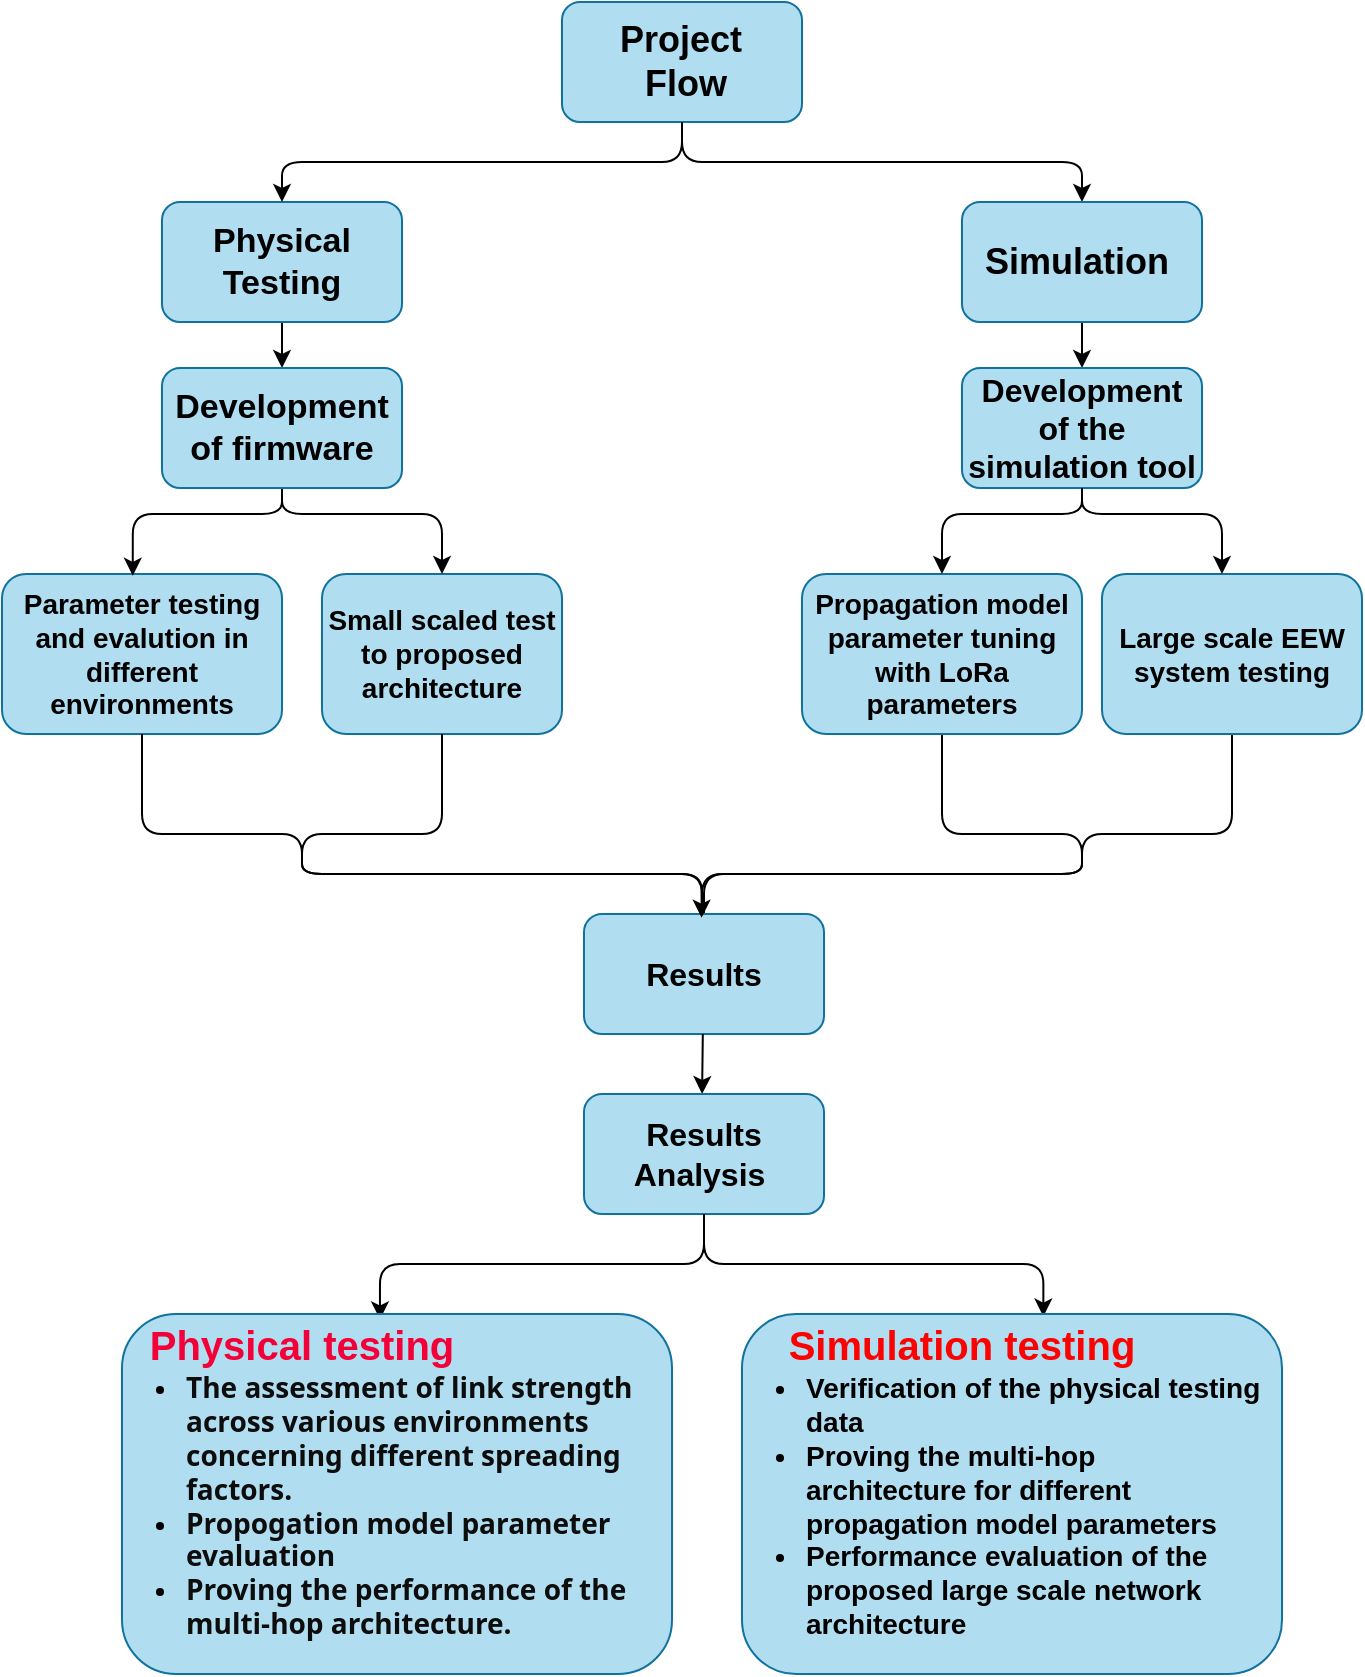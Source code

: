 <mxfile version="24.2.5" type="github">
  <diagram name="Page-1" id="MfreXHLO4Nem9i27JCq7">
    <mxGraphModel dx="1985" dy="1050" grid="1" gridSize="10" guides="1" tooltips="1" connect="0" arrows="1" fold="1" page="0" pageScale="1" pageWidth="827" pageHeight="1169" background="#FFFFFF" math="0" shadow="0">
      <root>
        <mxCell id="0" />
        <mxCell id="1" parent="0" />
        <mxCell id="dZYKD75arW8eq8bgGsH2-12" style="edgeStyle=orthogonalEdgeStyle;rounded=1;orthogonalLoop=1;jettySize=auto;html=1;exitX=0.5;exitY=1;exitDx=0;exitDy=0;entryX=0.5;entryY=0;entryDx=0;entryDy=0;fontColor=#fcf8f8;curved=0;" parent="1" source="dZYKD75arW8eq8bgGsH2-1" target="dZYKD75arW8eq8bgGsH2-3" edge="1">
          <mxGeometry relative="1" as="geometry" />
        </mxCell>
        <mxCell id="dZYKD75arW8eq8bgGsH2-1" value="" style="rounded=1;whiteSpace=wrap;html=1;fillColor=#b1ddf0;strokeColor=#10739e;" parent="1" vertex="1">
          <mxGeometry x="360" y="64" width="120" height="60" as="geometry" />
        </mxCell>
        <mxCell id="dZYKD75arW8eq8bgGsH2-16" style="edgeStyle=orthogonalEdgeStyle;rounded=0;orthogonalLoop=1;jettySize=auto;html=1;exitX=0.5;exitY=1;exitDx=0;exitDy=0;entryX=0.5;entryY=0;entryDx=0;entryDy=0;" parent="1" source="dZYKD75arW8eq8bgGsH2-2" target="dZYKD75arW8eq8bgGsH2-13" edge="1">
          <mxGeometry relative="1" as="geometry" />
        </mxCell>
        <mxCell id="dZYKD75arW8eq8bgGsH2-2" value="Physical Testing" style="rounded=1;whiteSpace=wrap;html=1;fontSize=17;fillColor=#b1ddf0;strokeColor=#10739e;labelBorderColor=none;fontStyle=1" parent="1" vertex="1">
          <mxGeometry x="160" y="164" width="120" height="60" as="geometry" />
        </mxCell>
        <mxCell id="dZYKD75arW8eq8bgGsH2-17" style="edgeStyle=orthogonalEdgeStyle;rounded=0;orthogonalLoop=1;jettySize=auto;html=1;exitX=0.5;exitY=1;exitDx=0;exitDy=0;entryX=0.5;entryY=0;entryDx=0;entryDy=0;" parent="1" source="dZYKD75arW8eq8bgGsH2-3" target="dZYKD75arW8eq8bgGsH2-14" edge="1">
          <mxGeometry relative="1" as="geometry" />
        </mxCell>
        <mxCell id="dZYKD75arW8eq8bgGsH2-3" value="Simulation&amp;nbsp;" style="rounded=1;whiteSpace=wrap;html=1;fontSize=18;fillColor=#b1ddf0;strokeColor=#10739e;fontStyle=1" parent="1" vertex="1">
          <mxGeometry x="560" y="164" width="120" height="60" as="geometry" />
        </mxCell>
        <mxCell id="dZYKD75arW8eq8bgGsH2-4" value="Parameter testing and evalution in different environments" style="rounded=1;whiteSpace=wrap;html=1;fontSize=14;fillColor=#b1ddf0;strokeColor=#10739e;fontStyle=1" parent="1" vertex="1">
          <mxGeometry x="80" y="350" width="140" height="80" as="geometry" />
        </mxCell>
        <mxCell id="dZYKD75arW8eq8bgGsH2-5" value="Small scaled test to proposed architecture" style="rounded=1;whiteSpace=wrap;html=1;fontSize=14;fillColor=#b1ddf0;strokeColor=#10739e;fontStyle=1" parent="1" vertex="1">
          <mxGeometry x="240" y="350" width="120" height="80" as="geometry" />
        </mxCell>
        <mxCell id="lX2VysjmZPtBcdlBUERr-34" style="edgeStyle=orthogonalEdgeStyle;rounded=1;orthogonalLoop=1;jettySize=auto;html=1;exitX=0.5;exitY=1;exitDx=0;exitDy=0;exitPerimeter=0;endArrow=none;endFill=0;curved=0;" edge="1" parent="1" source="dZYKD75arW8eq8bgGsH2-8" target="dZYKD75arW8eq8bgGsH2-30">
          <mxGeometry relative="1" as="geometry">
            <Array as="points">
              <mxPoint x="550" y="480" />
              <mxPoint x="620" y="480" />
              <mxPoint x="620" y="500" />
              <mxPoint x="431" y="500" />
            </Array>
          </mxGeometry>
        </mxCell>
        <mxCell id="dZYKD75arW8eq8bgGsH2-8" value="Propagation model parameter tuning with LoRa parameters" style="rounded=1;whiteSpace=wrap;html=1;fontSize=14;fillColor=#b1ddf0;strokeColor=#10739e;fontStyle=1" parent="1" vertex="1">
          <mxGeometry x="480" y="350" width="140" height="80" as="geometry" />
        </mxCell>
        <mxCell id="lX2VysjmZPtBcdlBUERr-35" style="edgeStyle=orthogonalEdgeStyle;rounded=1;orthogonalLoop=1;jettySize=auto;html=1;startArrow=none;startFill=0;endArrow=none;endFill=0;curved=0;" edge="1" parent="1" source="dZYKD75arW8eq8bgGsH2-9">
          <mxGeometry relative="1" as="geometry">
            <mxPoint x="430" y="520" as="targetPoint" />
            <Array as="points">
              <mxPoint x="695" y="480" />
              <mxPoint x="620" y="480" />
              <mxPoint x="620" y="500" />
              <mxPoint x="430" y="500" />
            </Array>
          </mxGeometry>
        </mxCell>
        <mxCell id="dZYKD75arW8eq8bgGsH2-9" value="Large scale EEW system testing" style="rounded=1;whiteSpace=wrap;html=1;fontSize=14;fillColor=#b1ddf0;strokeColor=#10739e;fontStyle=1" parent="1" vertex="1">
          <mxGeometry x="630" y="350" width="130" height="80" as="geometry" />
        </mxCell>
        <mxCell id="dZYKD75arW8eq8bgGsH2-10" style="edgeStyle=orthogonalEdgeStyle;rounded=1;orthogonalLoop=1;jettySize=auto;html=1;exitX=0.5;exitY=1;exitDx=0;exitDy=0;entryX=0.5;entryY=0;entryDx=0;entryDy=0;fontColor=#fcf8f8;curved=0;" parent="1" source="dZYKD75arW8eq8bgGsH2-1" target="dZYKD75arW8eq8bgGsH2-2" edge="1">
          <mxGeometry relative="1" as="geometry" />
        </mxCell>
        <mxCell id="dZYKD75arW8eq8bgGsH2-20" value="" style="edgeStyle=orthogonalEdgeStyle;rounded=1;orthogonalLoop=1;jettySize=auto;html=1;fontColor=#fcf8f8;curved=0;" parent="1" source="dZYKD75arW8eq8bgGsH2-13" target="dZYKD75arW8eq8bgGsH2-5" edge="1">
          <mxGeometry relative="1" as="geometry">
            <Array as="points">
              <mxPoint x="220" y="320" />
              <mxPoint x="300" y="320" />
            </Array>
          </mxGeometry>
        </mxCell>
        <mxCell id="dZYKD75arW8eq8bgGsH2-13" value="Development of firmware" style="rounded=1;whiteSpace=wrap;html=1;fontSize=17;fillColor=#b1ddf0;strokeColor=#10739e;fontStyle=1" parent="1" vertex="1">
          <mxGeometry x="160" y="247" width="120" height="60" as="geometry" />
        </mxCell>
        <mxCell id="dZYKD75arW8eq8bgGsH2-23" value="" style="edgeStyle=orthogonalEdgeStyle;rounded=1;orthogonalLoop=1;jettySize=auto;html=1;curved=0;" parent="1" source="dZYKD75arW8eq8bgGsH2-14" target="dZYKD75arW8eq8bgGsH2-9" edge="1">
          <mxGeometry relative="1" as="geometry">
            <Array as="points">
              <mxPoint x="620" y="320" />
              <mxPoint x="690" y="320" />
            </Array>
          </mxGeometry>
        </mxCell>
        <mxCell id="dZYKD75arW8eq8bgGsH2-14" value="Development of the simulation tool" style="rounded=1;whiteSpace=wrap;html=1;fontSize=16;fillColor=#b1ddf0;strokeColor=#10739e;fontStyle=1" parent="1" vertex="1">
          <mxGeometry x="560" y="247" width="120" height="60" as="geometry" />
        </mxCell>
        <mxCell id="dZYKD75arW8eq8bgGsH2-15" value="&lt;b style=&quot;font-size: 18px;&quot;&gt;Project&amp;nbsp; Flow&lt;/b&gt;" style="text;html=1;align=center;verticalAlign=middle;whiteSpace=wrap;rounded=0;fontSize=18;" parent="1" vertex="1">
          <mxGeometry x="384" y="79" width="76" height="30" as="geometry" />
        </mxCell>
        <mxCell id="dZYKD75arW8eq8bgGsH2-21" style="edgeStyle=orthogonalEdgeStyle;rounded=1;orthogonalLoop=1;jettySize=auto;html=1;entryX=0.467;entryY=0.011;entryDx=0;entryDy=0;entryPerimeter=0;fontColor=#fcf8f8;labelBackgroundColor=#FFFFFF;curved=0;exitX=0.5;exitY=1.011;exitDx=0;exitDy=0;exitPerimeter=0;" parent="1" target="dZYKD75arW8eq8bgGsH2-4" edge="1" source="dZYKD75arW8eq8bgGsH2-13">
          <mxGeometry relative="1" as="geometry">
            <mxPoint x="220" y="320" as="sourcePoint" />
            <mxPoint x="20" y="370" as="targetPoint" />
            <Array as="points">
              <mxPoint x="220" y="320" />
              <mxPoint x="145" y="320" />
            </Array>
          </mxGeometry>
        </mxCell>
        <mxCell id="dZYKD75arW8eq8bgGsH2-25" style="edgeStyle=orthogonalEdgeStyle;rounded=1;orthogonalLoop=1;jettySize=auto;html=1;entryX=0.467;entryY=0.011;entryDx=0;entryDy=0;entryPerimeter=0;curved=0;exitX=0.5;exitY=1;exitDx=0;exitDy=0;exitPerimeter=0;" parent="1" edge="1" source="dZYKD75arW8eq8bgGsH2-14">
          <mxGeometry relative="1" as="geometry">
            <mxPoint x="620" y="320" as="sourcePoint" />
            <mxPoint x="550" y="350" as="targetPoint" />
            <Array as="points">
              <mxPoint x="620" y="320" />
              <mxPoint x="550" y="320" />
            </Array>
          </mxGeometry>
        </mxCell>
        <mxCell id="dZYKD75arW8eq8bgGsH2-30" value="&lt;font style=&quot;font-size: 16px;&quot;&gt;Results&lt;/font&gt;" style="rounded=1;whiteSpace=wrap;html=1;fillColor=#b1ddf0;strokeColor=#10739e;fontStyle=1" parent="1" vertex="1">
          <mxGeometry x="371" y="520" width="120" height="60" as="geometry" />
        </mxCell>
        <mxCell id="lX2VysjmZPtBcdlBUERr-7" value="" style="endArrow=classic;html=1;rounded=0;entryX=0.492;entryY=0;entryDx=0;entryDy=0;entryPerimeter=0;" edge="1" parent="1" target="lX2VysjmZPtBcdlBUERr-8">
          <mxGeometry width="50" height="50" relative="1" as="geometry">
            <mxPoint x="430.41" y="580" as="sourcePoint" />
            <mxPoint x="431.05" y="608" as="targetPoint" />
          </mxGeometry>
        </mxCell>
        <mxCell id="lX2VysjmZPtBcdlBUERr-8" value="&lt;font style=&quot;font-size: 16px;&quot;&gt;Results Analysis&amp;nbsp;&lt;/font&gt;" style="rounded=1;whiteSpace=wrap;html=1;fillColor=#b1ddf0;strokeColor=#10739e;fontStyle=1" vertex="1" parent="1">
          <mxGeometry x="371" y="610" width="120" height="60" as="geometry" />
        </mxCell>
        <mxCell id="lX2VysjmZPtBcdlBUERr-29" style="edgeStyle=orthogonalEdgeStyle;rounded=1;orthogonalLoop=1;jettySize=auto;html=1;endArrow=none;endFill=0;curved=0;" edge="1" parent="1" source="dZYKD75arW8eq8bgGsH2-5">
          <mxGeometry relative="1" as="geometry">
            <mxPoint x="430" y="520" as="targetPoint" />
            <Array as="points">
              <mxPoint x="300" y="480" />
              <mxPoint x="230" y="480" />
              <mxPoint x="230" y="500" />
              <mxPoint x="430" y="500" />
            </Array>
          </mxGeometry>
        </mxCell>
        <mxCell id="lX2VysjmZPtBcdlBUERr-30" style="edgeStyle=orthogonalEdgeStyle;rounded=1;orthogonalLoop=1;jettySize=auto;html=1;entryX=0.49;entryY=0.031;entryDx=0;entryDy=0;entryPerimeter=0;curved=0;" edge="1" parent="1" source="dZYKD75arW8eq8bgGsH2-4" target="dZYKD75arW8eq8bgGsH2-30">
          <mxGeometry relative="1" as="geometry">
            <Array as="points">
              <mxPoint x="150" y="480" />
              <mxPoint x="230" y="480" />
              <mxPoint x="230" y="500" />
              <mxPoint x="430" y="500" />
            </Array>
          </mxGeometry>
        </mxCell>
        <mxCell id="lX2VysjmZPtBcdlBUERr-32" style="edgeStyle=orthogonalEdgeStyle;rounded=1;orthogonalLoop=1;jettySize=auto;html=1;entryX=0.469;entryY=0.015;entryDx=0;entryDy=0;entryPerimeter=0;curved=0;" edge="1" parent="1" source="lX2VysjmZPtBcdlBUERr-8" target="lX2VysjmZPtBcdlBUERr-17">
          <mxGeometry relative="1" as="geometry" />
        </mxCell>
        <mxCell id="lX2VysjmZPtBcdlBUERr-33" style="edgeStyle=orthogonalEdgeStyle;rounded=1;orthogonalLoop=1;jettySize=auto;html=1;entryX=0.558;entryY=0.007;entryDx=0;entryDy=0;entryPerimeter=0;curved=0;" edge="1" parent="1" source="lX2VysjmZPtBcdlBUERr-8" target="lX2VysjmZPtBcdlBUERr-18">
          <mxGeometry relative="1" as="geometry" />
        </mxCell>
        <mxCell id="lX2VysjmZPtBcdlBUERr-37" value="" style="group" vertex="1" connectable="0" parent="1">
          <mxGeometry x="130" y="720" width="285" height="180" as="geometry" />
        </mxCell>
        <mxCell id="lX2VysjmZPtBcdlBUERr-17" value="" style="rounded=1;whiteSpace=wrap;html=1;fillColor=#b1ddf0;strokeColor=#10739e;fontStyle=1" vertex="1" parent="lX2VysjmZPtBcdlBUERr-37">
          <mxGeometry x="10" width="275" height="180" as="geometry" />
        </mxCell>
        <mxCell id="lX2VysjmZPtBcdlBUERr-23" value="&lt;font color=&quot;#f30039&quot;&gt;Physical testing&lt;/font&gt;" style="text;html=1;align=center;verticalAlign=middle;whiteSpace=wrap;rounded=0;fontStyle=1;fontSize=20;fontColor=#f3f2f1;" vertex="1" parent="lX2VysjmZPtBcdlBUERr-37">
          <mxGeometry x="10" width="180" height="30" as="geometry" />
        </mxCell>
        <mxCell id="lX2VysjmZPtBcdlBUERr-24" value="&lt;ul style=&quot;font-size: 14px;&quot;&gt;&lt;li style=&quot;font-size: 14px;&quot;&gt;&lt;span style=&quot;font-size: 14px;&quot;&gt;&lt;span style=&quot;color: rgb(13, 13, 13); font-family: Söhne, ui-sans-serif, system-ui, -apple-system, &amp;quot;Segoe UI&amp;quot;, Roboto, Ubuntu, Cantarell, &amp;quot;Noto Sans&amp;quot;, sans-serif, &amp;quot;Helvetica Neue&amp;quot;, Arial, &amp;quot;Apple Color Emoji&amp;quot;, &amp;quot;Segoe UI Emoji&amp;quot;, &amp;quot;Segoe UI Symbol&amp;quot;, &amp;quot;Noto Color Emoji&amp;quot;; white-space-collapse: preserve; font-size: 14px;&quot;&gt;&lt;font style=&quot;font-size: 14px;&quot;&gt;The assessment of link strength across various environments concerning different spreading factors.&lt;/font&gt;&lt;/span&gt;&lt;/span&gt;&lt;/li&gt;&lt;li style=&quot;font-size: 14px;&quot;&gt;&lt;span style=&quot;font-size: 14px;&quot;&gt;&lt;span style=&quot;color: rgb(13, 13, 13); font-family: Söhne, ui-sans-serif, system-ui, -apple-system, &amp;quot;Segoe UI&amp;quot;, Roboto, Ubuntu, Cantarell, &amp;quot;Noto Sans&amp;quot;, sans-serif, &amp;quot;Helvetica Neue&amp;quot;, Arial, &amp;quot;Apple Color Emoji&amp;quot;, &amp;quot;Segoe UI Emoji&amp;quot;, &amp;quot;Segoe UI Symbol&amp;quot;, &amp;quot;Noto Color Emoji&amp;quot;; white-space-collapse: preserve; font-size: 14px;&quot;&gt;Propogation model parameter evaluation&lt;/span&gt;&lt;/span&gt;&lt;/li&gt;&lt;li style=&quot;font-size: 14px;&quot;&gt;&lt;span style=&quot;font-size: 14px;&quot;&gt;&lt;span style=&quot;color: rgb(13, 13, 13); font-family: Söhne, ui-sans-serif, system-ui, -apple-system, &amp;quot;Segoe UI&amp;quot;, Roboto, Ubuntu, Cantarell, &amp;quot;Noto Sans&amp;quot;, sans-serif, &amp;quot;Helvetica Neue&amp;quot;, Arial, &amp;quot;Apple Color Emoji&amp;quot;, &amp;quot;Segoe UI Emoji&amp;quot;, &amp;quot;Segoe UI Symbol&amp;quot;, &amp;quot;Noto Color Emoji&amp;quot;; white-space-collapse: preserve; font-size: 14px;&quot;&gt;Proving the performance of the multi-hop architecture.&lt;/span&gt;&lt;/span&gt;&lt;/li&gt;&lt;/ul&gt;" style="text;html=1;align=left;verticalAlign=middle;whiteSpace=wrap;rounded=0;fontSize=14;fontStyle=1" vertex="1" parent="lX2VysjmZPtBcdlBUERr-37">
          <mxGeometry y="16" width="280" height="160" as="geometry" />
        </mxCell>
        <mxCell id="lX2VysjmZPtBcdlBUERr-39" value="" style="group" vertex="1" connectable="0" parent="1">
          <mxGeometry x="440" y="720" width="280" height="180" as="geometry" />
        </mxCell>
        <mxCell id="lX2VysjmZPtBcdlBUERr-18" value="" style="rounded=1;whiteSpace=wrap;html=1;fillColor=#b1ddf0;strokeColor=#10739e;fontStyle=1" vertex="1" parent="lX2VysjmZPtBcdlBUERr-39">
          <mxGeometry x="10" width="270" height="180" as="geometry" />
        </mxCell>
        <mxCell id="lX2VysjmZPtBcdlBUERr-38" value="" style="group" vertex="1" connectable="0" parent="lX2VysjmZPtBcdlBUERr-39">
          <mxGeometry width="270" height="146" as="geometry" />
        </mxCell>
        <mxCell id="lX2VysjmZPtBcdlBUERr-25" value="&lt;font color=&quot;#fc0303&quot;&gt;Simulation testing&lt;/font&gt;" style="text;html=1;align=center;verticalAlign=middle;whiteSpace=wrap;rounded=0;fontStyle=1;fontSize=20;fontColor=#f3f1f2;" vertex="1" parent="lX2VysjmZPtBcdlBUERr-38">
          <mxGeometry x="30" width="180" height="30" as="geometry" />
        </mxCell>
        <mxCell id="lX2VysjmZPtBcdlBUERr-27" value="&lt;ul style=&quot;font-size: 14px;&quot;&gt;&lt;li style=&quot;font-size: 14px;&quot;&gt;&lt;span style=&quot;font-size: 14px;&quot;&gt;Verification of the physical testing data&lt;/span&gt;&lt;/li&gt;&lt;li style=&quot;font-size: 14px;&quot;&gt;&lt;span style=&quot;font-size: 14px;&quot;&gt;Proving the multi-hop architecture for different propagation model parameters&lt;/span&gt;&lt;/li&gt;&lt;li style=&quot;font-size: 14px;&quot;&gt;&lt;span style=&quot;font-size: 14px;&quot;&gt;Performance evaluation of the proposed large scale network architecture&lt;/span&gt;&lt;/li&gt;&lt;/ul&gt;" style="text;html=1;align=left;verticalAlign=middle;whiteSpace=wrap;rounded=0;fontStyle=1;fontSize=14;" vertex="1" parent="lX2VysjmZPtBcdlBUERr-38">
          <mxGeometry y="46" width="270" height="100" as="geometry" />
        </mxCell>
      </root>
    </mxGraphModel>
  </diagram>
</mxfile>
